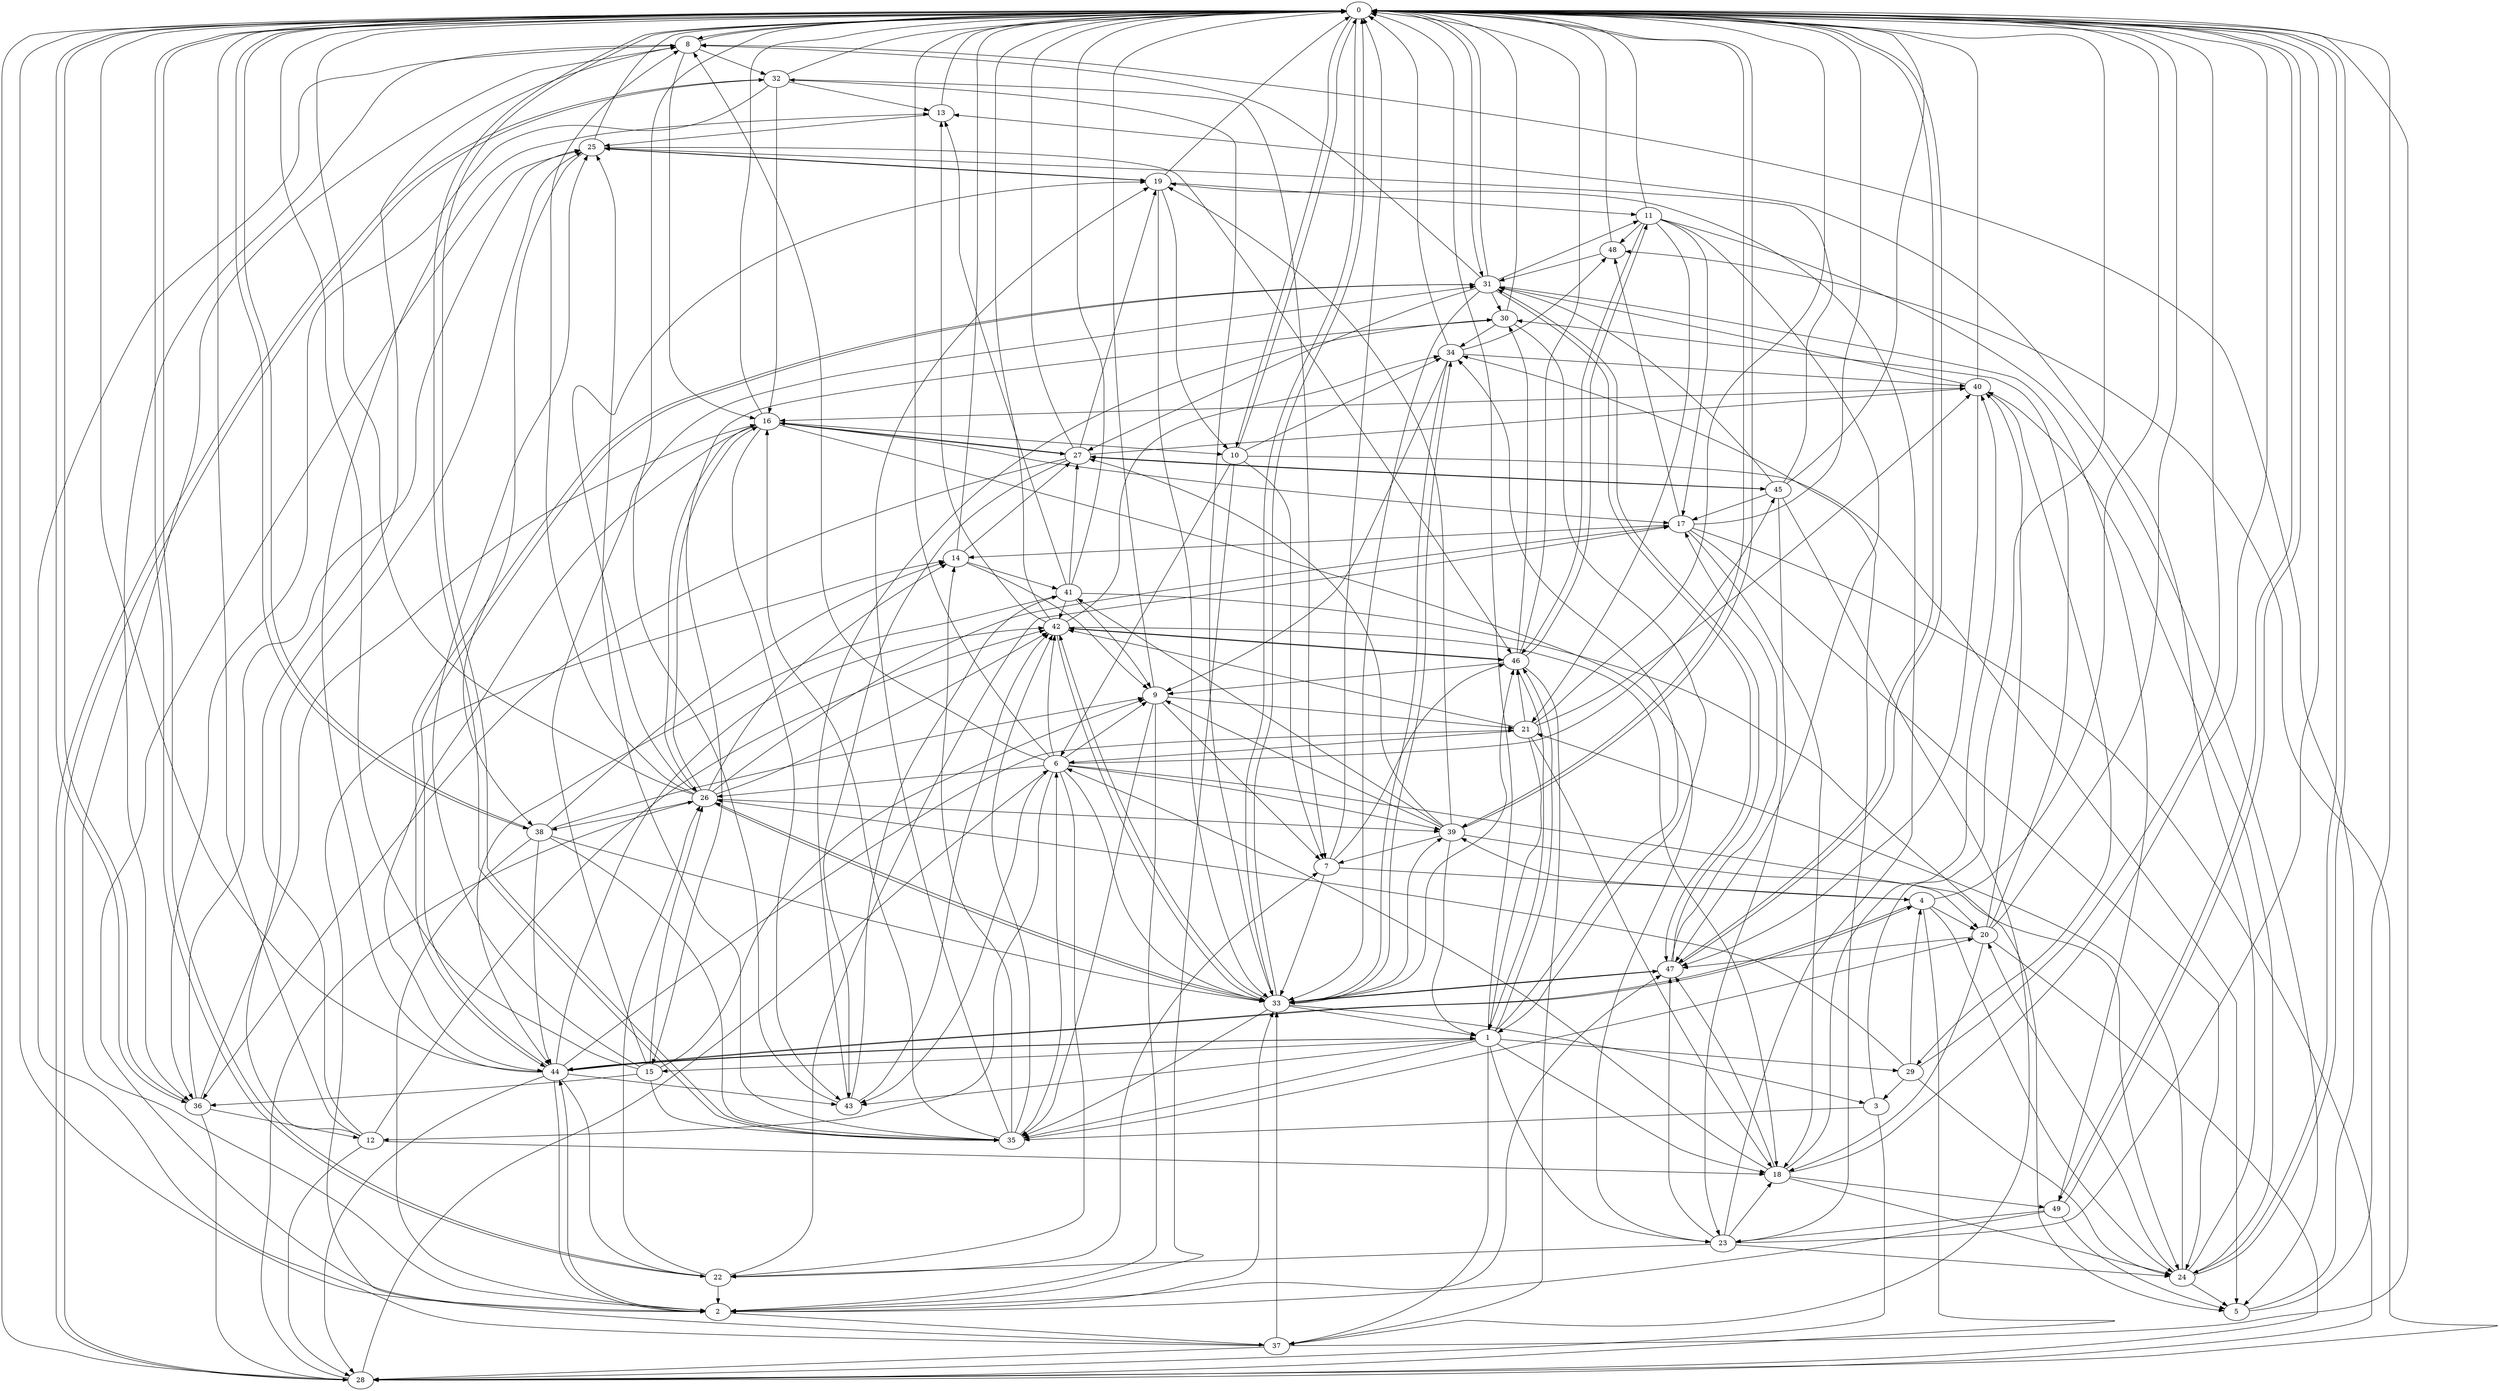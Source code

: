 strict digraph "" {
	0	 [component_delay=3];
	8	 [component_delay=3];
	0 -> 8	 [wire_delay=1];
	10	 [component_delay=3];
	0 -> 10	 [wire_delay=1];
	22	 [component_delay=3];
	0 -> 22	 [wire_delay=1];
	24	 [component_delay=3];
	0 -> 24	 [wire_delay=1];
	31	 [component_delay=3];
	0 -> 31	 [wire_delay=1];
	33	 [component_delay=3];
	0 -> 33	 [wire_delay=1];
	35	 [component_delay=3];
	0 -> 35	 [wire_delay=1];
	36	 [component_delay=3];
	0 -> 36	 [wire_delay=1];
	38	 [component_delay=3];
	0 -> 38	 [wire_delay=1];
	39	 [component_delay=3];
	0 -> 39	 [wire_delay=1];
	47	 [component_delay=3];
	0 -> 47	 [wire_delay=1];
	49	 [component_delay=3];
	0 -> 49	 [wire_delay=1];
	1	 [component_delay=3];
	1 -> 0	 [wire_delay=1];
	15	 [component_delay=3];
	1 -> 15	 [wire_delay=1];
	18	 [component_delay=3];
	1 -> 18	 [wire_delay=1];
	23	 [component_delay=3];
	1 -> 23	 [wire_delay=1];
	29	 [component_delay=3];
	1 -> 29	 [wire_delay=1];
	34	 [component_delay=3];
	1 -> 34	 [wire_delay=1];
	1 -> 35	 [wire_delay=1];
	37	 [component_delay=3];
	1 -> 37	 [wire_delay=1];
	43	 [component_delay=3];
	1 -> 43	 [wire_delay=1];
	44	 [component_delay=3];
	1 -> 44	 [wire_delay=1];
	46	 [component_delay=3];
	1 -> 46	 [wire_delay=1];
	2	 [component_delay=3];
	2 -> 0	 [wire_delay=1];
	2 -> 8	 [wire_delay=1];
	25	 [component_delay=3];
	2 -> 25	 [wire_delay=1];
	2 -> 33	 [wire_delay=1];
	2 -> 37	 [wire_delay=1];
	2 -> 44	 [wire_delay=1];
	2 -> 47	 [wire_delay=1];
	3	 [component_delay=3];
	3 -> 0	 [wire_delay=1];
	28	 [component_delay=3];
	3 -> 28	 [wire_delay=1];
	3 -> 35	 [wire_delay=1];
	4	 [component_delay=3];
	4 -> 0	 [wire_delay=1];
	20	 [component_delay=3];
	4 -> 20	 [wire_delay=1];
	4 -> 24	 [wire_delay=1];
	4 -> 28	 [wire_delay=1];
	4 -> 39	 [wire_delay=1];
	4 -> 44	 [wire_delay=1];
	5	 [component_delay=3];
	5 -> 0	 [wire_delay=1];
	5 -> 8	 [wire_delay=1];
	6	 [component_delay=3];
	6 -> 0	 [wire_delay=1];
	6 -> 8	 [wire_delay=1];
	9	 [component_delay=3];
	6 -> 9	 [wire_delay=1];
	12	 [component_delay=3];
	6 -> 12	 [wire_delay=1];
	6 -> 22	 [wire_delay=1];
	6 -> 24	 [wire_delay=1];
	26	 [component_delay=3];
	6 -> 26	 [wire_delay=1];
	6 -> 33	 [wire_delay=1];
	6 -> 39	 [wire_delay=1];
	42	 [component_delay=3];
	6 -> 42	 [wire_delay=1];
	6 -> 43	 [wire_delay=1];
	45	 [component_delay=3];
	6 -> 45	 [wire_delay=1];
	7	 [component_delay=3];
	7 -> 0	 [wire_delay=1];
	7 -> 4	 [wire_delay=1];
	7 -> 33	 [wire_delay=1];
	7 -> 46	 [wire_delay=1];
	8 -> 0	 [wire_delay=1];
	16	 [component_delay=3];
	8 -> 16	 [wire_delay=1];
	32	 [component_delay=3];
	8 -> 32	 [wire_delay=1];
	8 -> 36	 [wire_delay=1];
	9 -> 0	 [wire_delay=1];
	9 -> 2	 [wire_delay=1];
	9 -> 7	 [wire_delay=1];
	21	 [component_delay=3];
	9 -> 21	 [wire_delay=1];
	9 -> 35	 [wire_delay=1];
	10 -> 0	 [wire_delay=1];
	10 -> 2	 [wire_delay=1];
	10 -> 5	 [wire_delay=1];
	10 -> 6	 [wire_delay=1];
	10 -> 7	 [wire_delay=1];
	10 -> 34	 [wire_delay=1];
	11	 [component_delay=3];
	11 -> 0	 [wire_delay=1];
	11 -> 5	 [wire_delay=1];
	17	 [component_delay=3];
	11 -> 17	 [wire_delay=1];
	11 -> 21	 [wire_delay=1];
	11 -> 46	 [wire_delay=1];
	11 -> 47	 [wire_delay=1];
	48	 [component_delay=3];
	11 -> 48	 [wire_delay=1];
	12 -> 0	 [wire_delay=1];
	12 -> 8	 [wire_delay=1];
	12 -> 18	 [wire_delay=1];
	12 -> 25	 [wire_delay=1];
	12 -> 28	 [wire_delay=1];
	12 -> 42	 [wire_delay=1];
	13	 [component_delay=3];
	13 -> 0	 [wire_delay=1];
	13 -> 25	 [wire_delay=1];
	14	 [component_delay=3];
	14 -> 0	 [wire_delay=1];
	14 -> 9	 [wire_delay=1];
	27	 [component_delay=3];
	14 -> 27	 [wire_delay=1];
	41	 [component_delay=3];
	14 -> 41	 [wire_delay=1];
	15 -> 0	 [wire_delay=1];
	15 -> 9	 [wire_delay=1];
	15 -> 25	 [wire_delay=1];
	15 -> 26	 [wire_delay=1];
	15 -> 31	 [wire_delay=1];
	15 -> 35	 [wire_delay=1];
	15 -> 36	 [wire_delay=1];
	16 -> 0	 [wire_delay=1];
	16 -> 10	 [wire_delay=1];
	16 -> 17	 [wire_delay=1];
	16 -> 23	 [wire_delay=1];
	16 -> 26	 [wire_delay=1];
	16 -> 27	 [wire_delay=1];
	16 -> 43	 [wire_delay=1];
	16 -> 44	 [wire_delay=1];
	17 -> 0	 [wire_delay=1];
	17 -> 14	 [wire_delay=1];
	17 -> 18	 [wire_delay=1];
	17 -> 24	 [wire_delay=1];
	17 -> 28	 [wire_delay=1];
	17 -> 48	 [wire_delay=1];
	18 -> 0	 [wire_delay=1];
	18 -> 6	 [wire_delay=1];
	18 -> 24	 [wire_delay=1];
	40	 [component_delay=3];
	18 -> 40	 [wire_delay=1];
	18 -> 47	 [wire_delay=1];
	18 -> 49	 [wire_delay=1];
	19	 [component_delay=3];
	19 -> 0	 [wire_delay=1];
	19 -> 10	 [wire_delay=1];
	19 -> 11	 [wire_delay=1];
	19 -> 25	 [wire_delay=1];
	19 -> 33	 [wire_delay=1];
	20 -> 0	 [wire_delay=1];
	20 -> 18	 [wire_delay=1];
	20 -> 28	 [wire_delay=1];
	30	 [component_delay=3];
	20 -> 30	 [wire_delay=1];
	20 -> 40	 [wire_delay=1];
	20 -> 47	 [wire_delay=1];
	21 -> 0	 [wire_delay=1];
	21 -> 1	 [wire_delay=1];
	21 -> 6	 [wire_delay=1];
	21 -> 18	 [wire_delay=1];
	21 -> 40	 [wire_delay=1];
	21 -> 42	 [wire_delay=1];
	21 -> 46	 [wire_delay=1];
	22 -> 0	 [wire_delay=1];
	22 -> 2	 [wire_delay=1];
	22 -> 7	 [wire_delay=1];
	22 -> 17	 [wire_delay=1];
	22 -> 26	 [wire_delay=1];
	23 -> 0	 [wire_delay=1];
	23 -> 18	 [wire_delay=1];
	23 -> 19	 [wire_delay=1];
	23 -> 22	 [wire_delay=1];
	23 -> 24	 [wire_delay=1];
	23 -> 34	 [wire_delay=1];
	23 -> 47	 [wire_delay=1];
	24 -> 0	 [wire_delay=1];
	24 -> 5	 [wire_delay=1];
	24 -> 13	 [wire_delay=1];
	24 -> 20	 [wire_delay=1];
	24 -> 21	 [wire_delay=1];
	24 -> 40	 [wire_delay=1];
	25 -> 0	 [wire_delay=1];
	25 -> 19	 [wire_delay=1];
	25 -> 38	 [wire_delay=1];
	25 -> 46	 [wire_delay=1];
	26 -> 0	 [wire_delay=1];
	26 -> 8	 [wire_delay=1];
	26 -> 14	 [wire_delay=1];
	26 -> 16	 [wire_delay=1];
	26 -> 17	 [wire_delay=1];
	26 -> 19	 [wire_delay=1];
	26 -> 33	 [wire_delay=1];
	26 -> 38	 [wire_delay=1];
	26 -> 39	 [wire_delay=1];
	26 -> 42	 [wire_delay=1];
	27 -> 0	 [wire_delay=1];
	27 -> 16	 [wire_delay=1];
	27 -> 19	 [wire_delay=1];
	27 -> 36	 [wire_delay=1];
	27 -> 40	 [wire_delay=1];
	27 -> 43	 [wire_delay=1];
	27 -> 45	 [wire_delay=1];
	28 -> 0	 [wire_delay=1];
	28 -> 6	 [wire_delay=1];
	28 -> 26	 [wire_delay=1];
	28 -> 32	 [wire_delay=1];
	28 -> 48	 [wire_delay=1];
	29 -> 0	 [wire_delay=1];
	29 -> 3	 [wire_delay=1];
	29 -> 4	 [wire_delay=1];
	29 -> 24	 [wire_delay=1];
	29 -> 26	 [wire_delay=1];
	30 -> 0	 [wire_delay=1];
	30 -> 1	 [wire_delay=1];
	30 -> 15	 [wire_delay=1];
	30 -> 34	 [wire_delay=1];
	31 -> 0	 [wire_delay=1];
	31 -> 8	 [wire_delay=1];
	31 -> 11	 [wire_delay=1];
	31 -> 27	 [wire_delay=1];
	31 -> 30	 [wire_delay=1];
	31 -> 33	 [wire_delay=1];
	31 -> 44	 [wire_delay=1];
	31 -> 47	 [wire_delay=1];
	31 -> 49	 [wire_delay=1];
	32 -> 0	 [wire_delay=1];
	32 -> 7	 [wire_delay=1];
	32 -> 13	 [wire_delay=1];
	32 -> 16	 [wire_delay=1];
	32 -> 28	 [wire_delay=1];
	32 -> 36	 [wire_delay=1];
	33 -> 0	 [wire_delay=1];
	33 -> 1	 [wire_delay=1];
	33 -> 3	 [wire_delay=1];
	33 -> 26	 [wire_delay=1];
	33 -> 32	 [wire_delay=1];
	33 -> 34	 [wire_delay=1];
	33 -> 35	 [wire_delay=1];
	33 -> 39	 [wire_delay=1];
	33 -> 42	 [wire_delay=1];
	33 -> 46	 [wire_delay=1];
	33 -> 47	 [wire_delay=1];
	34 -> 0	 [wire_delay=1];
	34 -> 9	 [wire_delay=1];
	34 -> 33	 [wire_delay=1];
	34 -> 40	 [wire_delay=1];
	34 -> 48	 [wire_delay=1];
	35 -> 0	 [wire_delay=1];
	35 -> 6	 [wire_delay=1];
	35 -> 14	 [wire_delay=1];
	35 -> 16	 [wire_delay=1];
	35 -> 19	 [wire_delay=1];
	35 -> 20	 [wire_delay=1];
	35 -> 25	 [wire_delay=1];
	35 -> 42	 [wire_delay=1];
	36 -> 0	 [wire_delay=1];
	36 -> 12	 [wire_delay=1];
	36 -> 16	 [wire_delay=1];
	36 -> 25	 [wire_delay=1];
	36 -> 28	 [wire_delay=1];
	37 -> 0	 [wire_delay=1];
	37 -> 8	 [wire_delay=1];
	37 -> 14	 [wire_delay=1];
	37 -> 28	 [wire_delay=1];
	37 -> 33	 [wire_delay=1];
	38 -> 0	 [wire_delay=1];
	38 -> 2	 [wire_delay=1];
	38 -> 9	 [wire_delay=1];
	38 -> 14	 [wire_delay=1];
	38 -> 33	 [wire_delay=1];
	38 -> 35	 [wire_delay=1];
	38 -> 44	 [wire_delay=1];
	39 -> 0	 [wire_delay=1];
	39 -> 1	 [wire_delay=1];
	39 -> 7	 [wire_delay=1];
	39 -> 9	 [wire_delay=1];
	39 -> 19	 [wire_delay=1];
	39 -> 20	 [wire_delay=1];
	39 -> 27	 [wire_delay=1];
	39 -> 41	 [wire_delay=1];
	40 -> 0	 [wire_delay=1];
	40 -> 16	 [wire_delay=1];
	40 -> 29	 [wire_delay=1];
	40 -> 31	 [wire_delay=1];
	40 -> 47	 [wire_delay=1];
	41 -> 0	 [wire_delay=1];
	41 -> 5	 [wire_delay=1];
	41 -> 9	 [wire_delay=1];
	41 -> 13	 [wire_delay=1];
	41 -> 27	 [wire_delay=1];
	41 -> 42	 [wire_delay=1];
	41 -> 44	 [wire_delay=1];
	42 -> 0	 [wire_delay=1];
	42 -> 13	 [wire_delay=1];
	42 -> 18	 [wire_delay=1];
	42 -> 33	 [wire_delay=1];
	42 -> 34	 [wire_delay=1];
	42 -> 46	 [wire_delay=1];
	43 -> 0	 [wire_delay=1];
	43 -> 30	 [wire_delay=1];
	43 -> 41	 [wire_delay=1];
	43 -> 42	 [wire_delay=1];
	44 -> 0	 [wire_delay=1];
	44 -> 1	 [wire_delay=1];
	44 -> 2	 [wire_delay=1];
	44 -> 4	 [wire_delay=1];
	44 -> 13	 [wire_delay=1];
	44 -> 21	 [wire_delay=1];
	44 -> 22	 [wire_delay=1];
	44 -> 28	 [wire_delay=1];
	44 -> 31	 [wire_delay=1];
	44 -> 42	 [wire_delay=1];
	44 -> 43	 [wire_delay=1];
	45 -> 0	 [wire_delay=1];
	45 -> 17	 [wire_delay=1];
	45 -> 23	 [wire_delay=1];
	45 -> 25	 [wire_delay=1];
	45 -> 27	 [wire_delay=1];
	45 -> 31	 [wire_delay=1];
	45 -> 37	 [wire_delay=1];
	46 -> 0	 [wire_delay=1];
	46 -> 1	 [wire_delay=1];
	46 -> 9	 [wire_delay=1];
	46 -> 11	 [wire_delay=1];
	46 -> 30	 [wire_delay=1];
	46 -> 37	 [wire_delay=1];
	46 -> 42	 [wire_delay=1];
	47 -> 0	 [wire_delay=1];
	47 -> 17	 [wire_delay=1];
	47 -> 31	 [wire_delay=1];
	47 -> 33	 [wire_delay=1];
	48 -> 0	 [wire_delay=1];
	48 -> 31	 [wire_delay=1];
	49 -> 0	 [wire_delay=1];
	49 -> 2	 [wire_delay=1];
	49 -> 5	 [wire_delay=1];
	49 -> 23	 [wire_delay=1];
}
